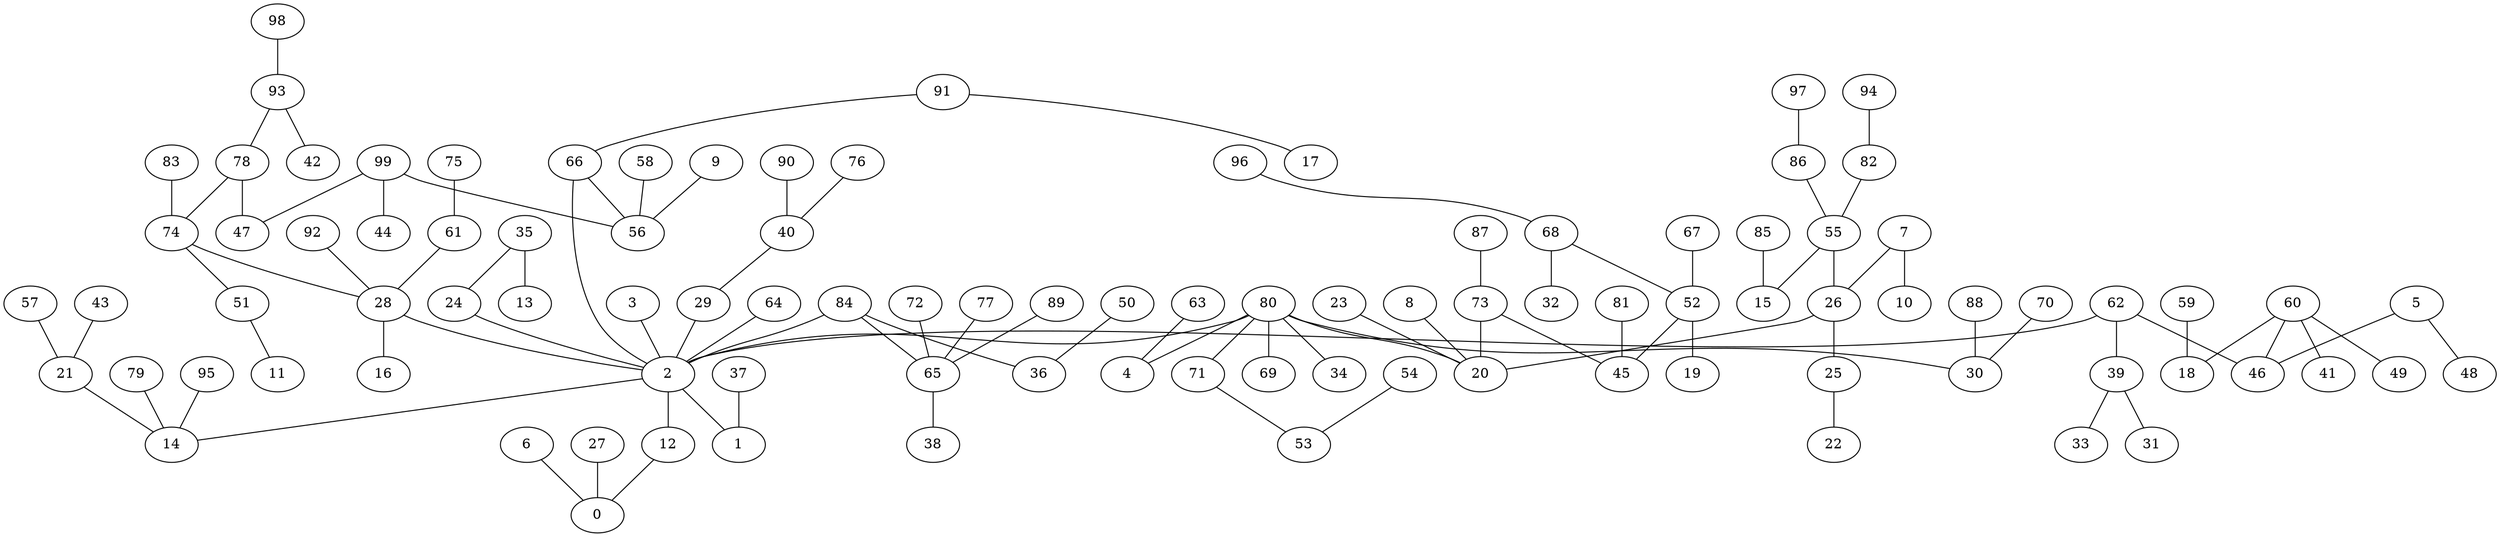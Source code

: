 digraph GG_graph {

subgraph G_graph {
edge [color = black]
"9" -> "56" [dir = none]
"63" -> "4" [dir = none]
"64" -> "2" [dir = none]
"97" -> "86" [dir = none]
"6" -> "0" [dir = none]
"23" -> "20" [dir = none]
"98" -> "93" [dir = none]
"54" -> "53" [dir = none]
"91" -> "17" [dir = none]
"91" -> "66" [dir = none]
"88" -> "30" [dir = none]
"72" -> "65" [dir = none]
"93" -> "42" [dir = none]
"93" -> "78" [dir = none]
"68" -> "32" [dir = none]
"68" -> "52" [dir = none]
"83" -> "74" [dir = none]
"77" -> "65" [dir = none]
"87" -> "73" [dir = none]
"92" -> "28" [dir = none]
"71" -> "53" [dir = none]
"90" -> "40" [dir = none]
"24" -> "2" [dir = none]
"50" -> "36" [dir = none]
"59" -> "18" [dir = none]
"67" -> "52" [dir = none]
"82" -> "55" [dir = none]
"89" -> "65" [dir = none]
"60" -> "41" [dir = none]
"60" -> "49" [dir = none]
"60" -> "18" [dir = none]
"60" -> "46" [dir = none]
"57" -> "21" [dir = none]
"78" -> "47" [dir = none]
"78" -> "74" [dir = none]
"76" -> "40" [dir = none]
"2" -> "1" [dir = none]
"2" -> "12" [dir = none]
"2" -> "14" [dir = none]
"25" -> "22" [dir = none]
"73" -> "45" [dir = none]
"73" -> "20" [dir = none]
"40" -> "29" [dir = none]
"86" -> "55" [dir = none]
"58" -> "56" [dir = none]
"84" -> "65" [dir = none]
"84" -> "36" [dir = none]
"84" -> "2" [dir = none]
"39" -> "33" [dir = none]
"39" -> "31" [dir = none]
"80" -> "4" [dir = none]
"80" -> "30" [dir = none]
"80" -> "71" [dir = none]
"80" -> "34" [dir = none]
"80" -> "20" [dir = none]
"80" -> "69" [dir = none]
"80" -> "2" [dir = none]
"65" -> "38" [dir = none]
"7" -> "10" [dir = none]
"7" -> "26" [dir = none]
"27" -> "0" [dir = none]
"3" -> "2" [dir = none]
"62" -> "39" [dir = none]
"62" -> "46" [dir = none]
"62" -> "2" [dir = none]
"55" -> "15" [dir = none]
"55" -> "26" [dir = none]
"37" -> "1" [dir = none]
"28" -> "16" [dir = none]
"28" -> "2" [dir = none]
"12" -> "0" [dir = none]
"29" -> "2" [dir = none]
"99" -> "44" [dir = none]
"99" -> "56" [dir = none]
"99" -> "47" [dir = none]
"79" -> "14" [dir = none]
"52" -> "19" [dir = none]
"52" -> "45" [dir = none]
"95" -> "14" [dir = none]
"81" -> "45" [dir = none]
"85" -> "15" [dir = none]
"96" -> "68" [dir = none]
"43" -> "21" [dir = none]
"61" -> "28" [dir = none]
"66" -> "2" [dir = none]
"70" -> "30" [dir = none]
"5" -> "48" [dir = none]
"5" -> "46" [dir = none]
"26" -> "25" [dir = none]
"26" -> "20" [dir = none]
"21" -> "14" [dir = none]
"94" -> "82" [dir = none]
"51" -> "11" [dir = none]
"74" -> "51" [dir = none]
"74" -> "28" [dir = none]
"35" -> "13" [dir = none]
"35" -> "24" [dir = none]
"8" -> "20" [dir = none]
"75" -> "61" [dir = none]
"66" -> "56" [dir = none]
}

}
